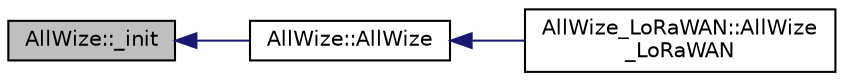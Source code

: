 digraph "AllWize::_init"
{
  edge [fontname="Helvetica",fontsize="10",labelfontname="Helvetica",labelfontsize="10"];
  node [fontname="Helvetica",fontsize="10",shape=record];
  rankdir="LR";
  Node197 [label="AllWize::_init",height=0.2,width=0.4,color="black", fillcolor="grey75", style="filled", fontcolor="black"];
  Node197 -> Node198 [dir="back",color="midnightblue",fontsize="10",style="solid",fontname="Helvetica"];
  Node198 [label="AllWize::AllWize",height=0.2,width=0.4,color="black", fillcolor="white", style="filled",URL="$classAllWize.html#a185afb87ecba64bad14102b90089992e",tooltip="AllWize object constructor. "];
  Node198 -> Node199 [dir="back",color="midnightblue",fontsize="10",style="solid",fontname="Helvetica"];
  Node199 [label="AllWize_LoRaWAN::AllWize\l_LoRaWAN",height=0.2,width=0.4,color="black", fillcolor="white", style="filled",URL="$classAllWize__LoRaWAN.html#af61e98c154645c559d1006f5389d05ec"];
}
